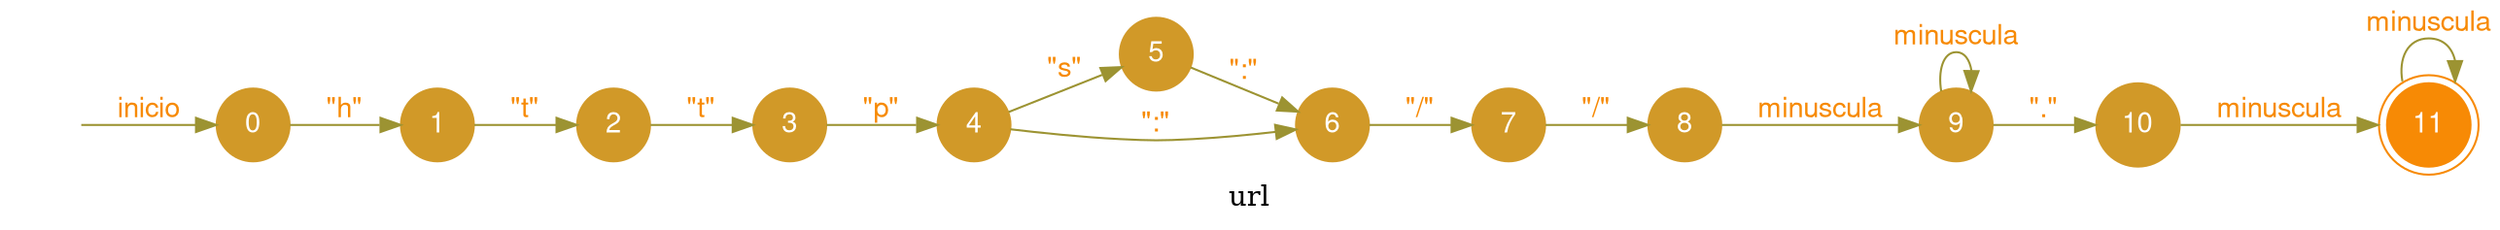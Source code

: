 digraph finite_state_machine {
	node[fontname="Helvetica,Arial,sans-serif"]
	edge[fontname="Helvetica,Arial,sans-serif" color="#9c9332"]
	rankdir=LR;
	node[shape = doublecircle, color = "#f78a05" fillcolor="#f78a05" style =filled fontcolor=white];
11;
	node[shape = circle, color = "#d19928" fillcolor="#d19928" style =filled fontcolor=white];

	flechainicio [style=invis fontsize="0"];
	flechainicio -> 0 [label="inicio" fontcolor="#f78a05"];
	0->1[label = "\"h\"" fontcolor="#f78a05"];
1->2[label = "\"t\"" fontcolor="#f78a05"];
2->3[label = "\"t\"" fontcolor="#f78a05"];
3->4[label = "\"p\"" fontcolor="#f78a05"];
4->5[label = "\"s\"" fontcolor="#f78a05"];
5->6[label = "\":\"" fontcolor="#f78a05"];
6->7[label = "\"/\"" fontcolor="#f78a05"];
7->8[label = "\"/\"" fontcolor="#f78a05"];
8->9[label = "minuscula" fontcolor="#f78a05"];
9->9[label = "minuscula" fontcolor="#f78a05"];
9->10[label = "\".\"" fontcolor="#f78a05"];
10->11[label = "minuscula" fontcolor="#f78a05"];
11->11[label = "minuscula" fontcolor="#f78a05"];
4->6[label = "\":\"" fontcolor="#f78a05"];
	label= "url"
}